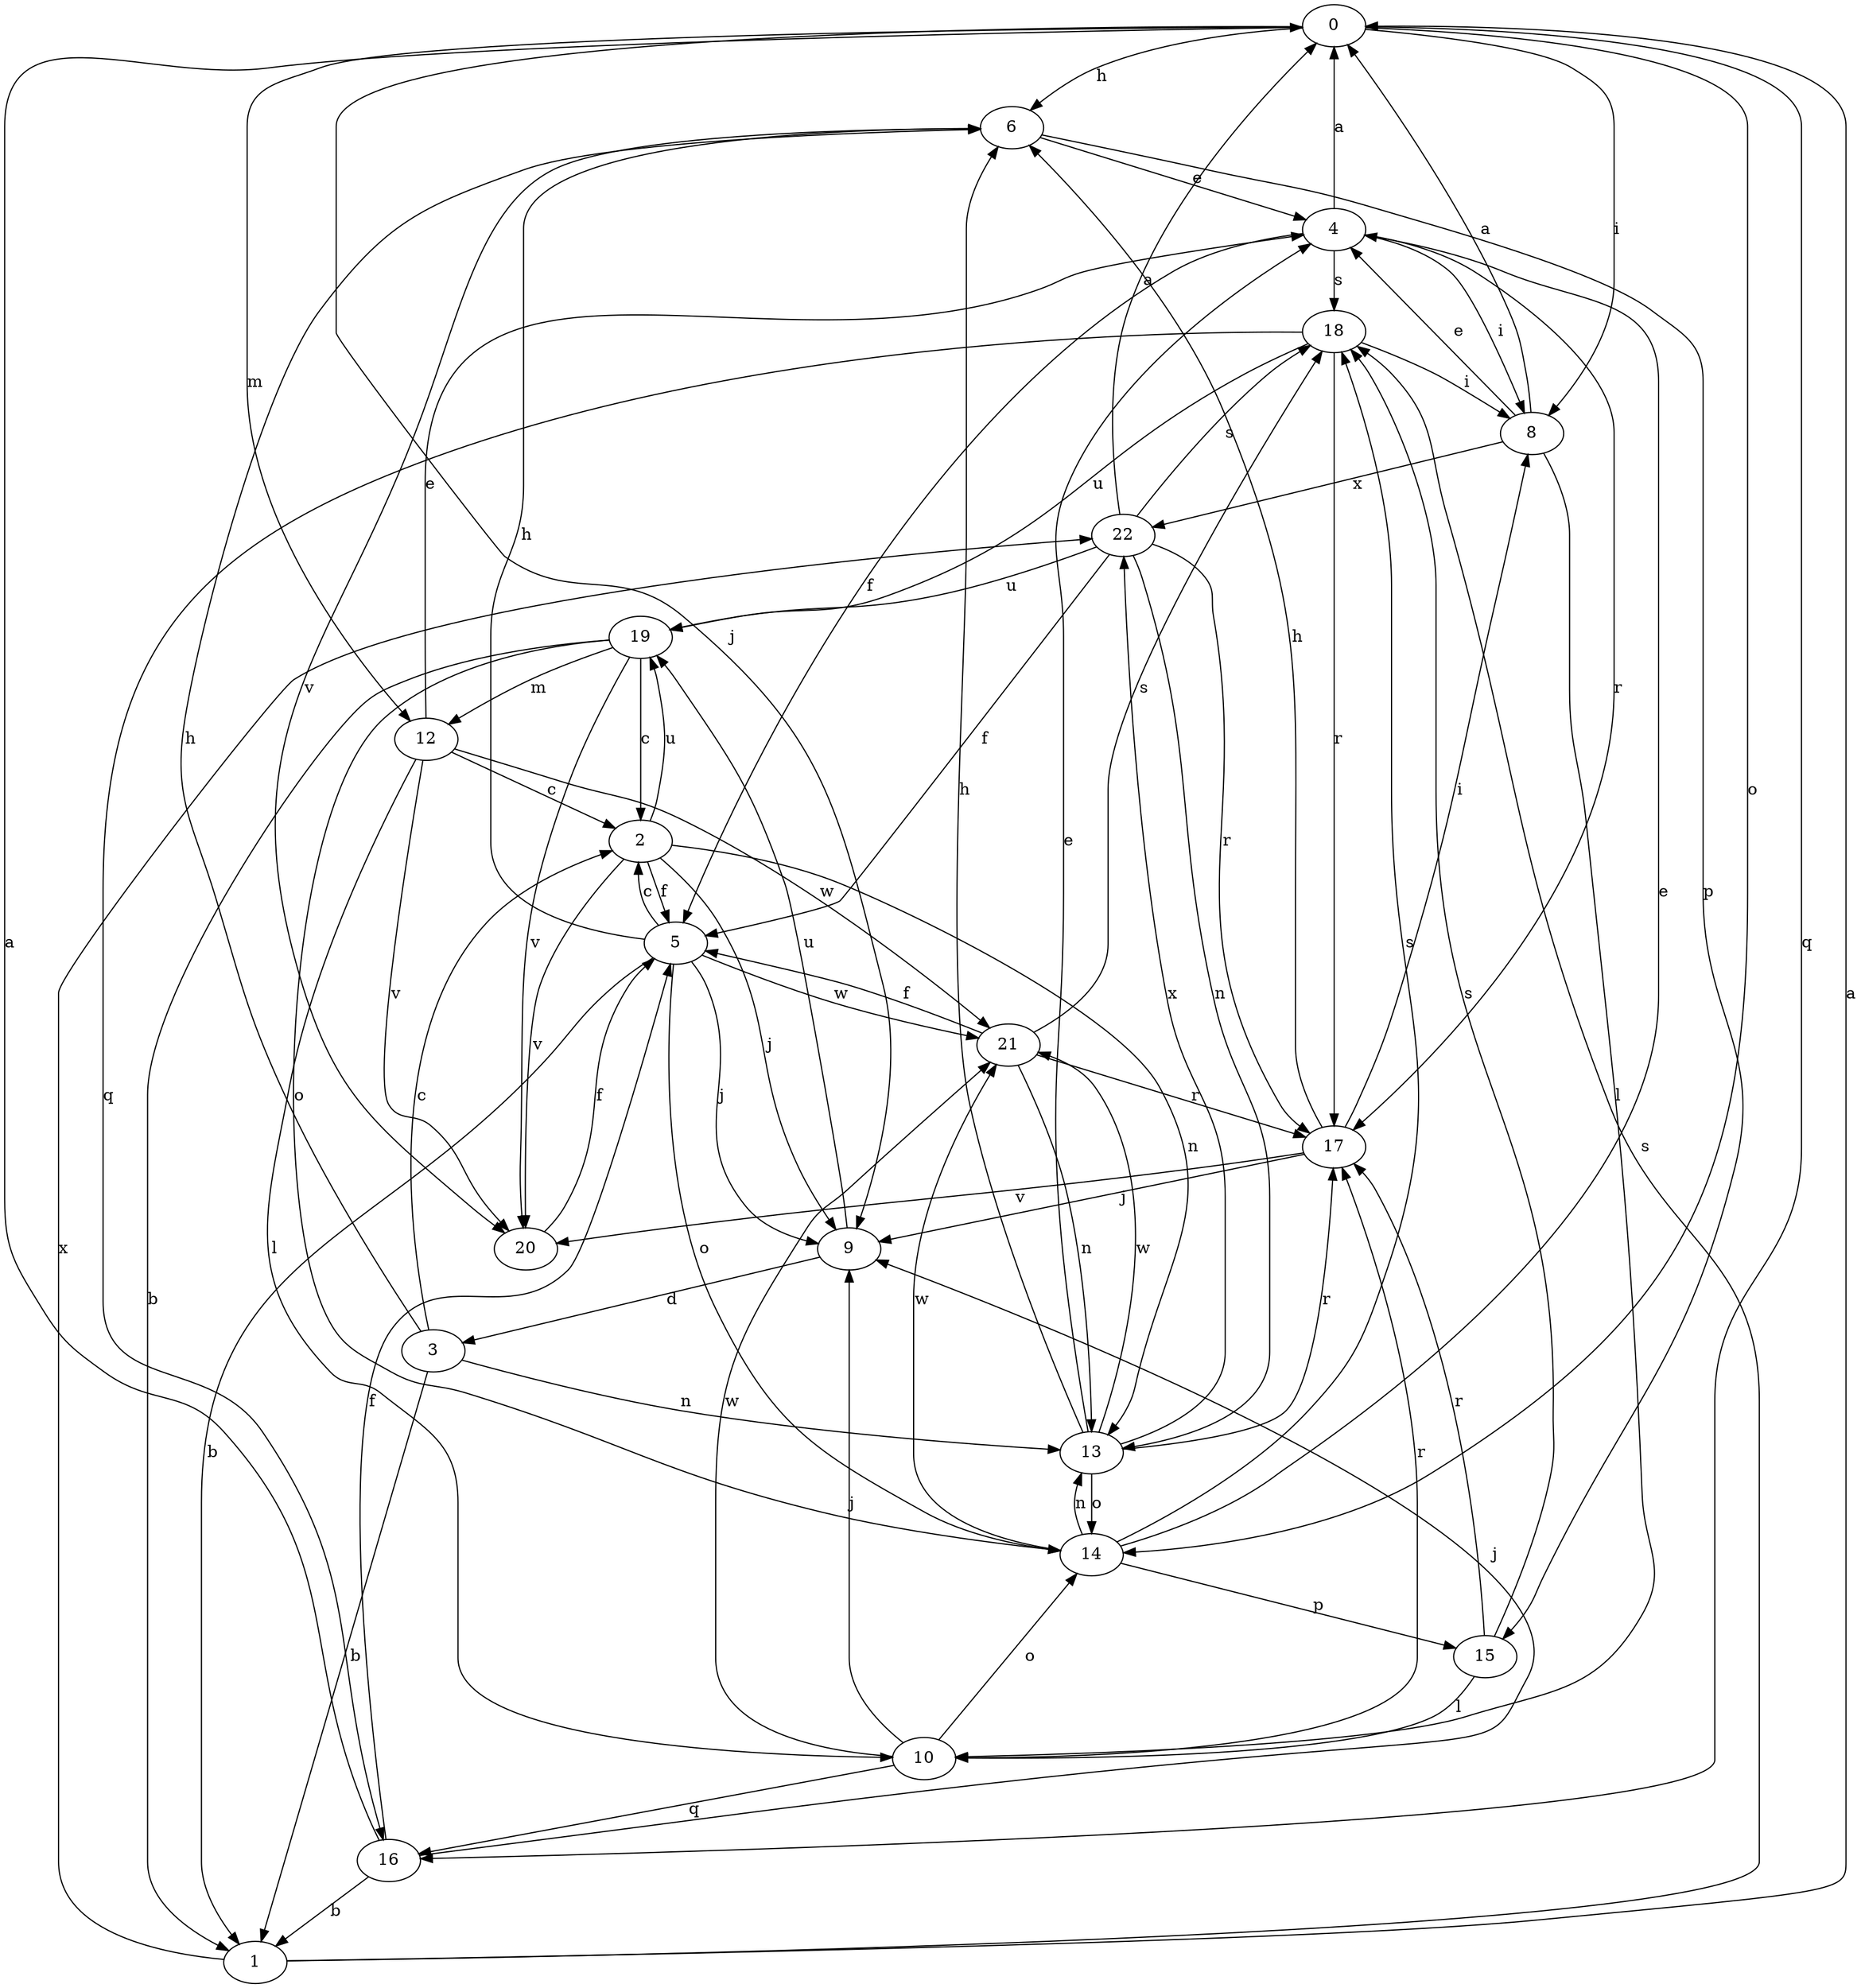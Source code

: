 strict digraph  {
0;
1;
2;
3;
4;
5;
6;
8;
9;
10;
12;
13;
14;
15;
16;
17;
18;
19;
20;
21;
22;
0 -> 6  [label=h];
0 -> 8  [label=i];
0 -> 9  [label=j];
0 -> 12  [label=m];
0 -> 14  [label=o];
0 -> 16  [label=q];
1 -> 0  [label=a];
1 -> 18  [label=s];
1 -> 22  [label=x];
2 -> 5  [label=f];
2 -> 9  [label=j];
2 -> 13  [label=n];
2 -> 19  [label=u];
2 -> 20  [label=v];
3 -> 1  [label=b];
3 -> 2  [label=c];
3 -> 6  [label=h];
3 -> 13  [label=n];
4 -> 0  [label=a];
4 -> 5  [label=f];
4 -> 8  [label=i];
4 -> 17  [label=r];
4 -> 18  [label=s];
5 -> 1  [label=b];
5 -> 2  [label=c];
5 -> 6  [label=h];
5 -> 9  [label=j];
5 -> 14  [label=o];
5 -> 21  [label=w];
6 -> 4  [label=e];
6 -> 15  [label=p];
6 -> 20  [label=v];
8 -> 0  [label=a];
8 -> 4  [label=e];
8 -> 10  [label=l];
8 -> 22  [label=x];
9 -> 3  [label=d];
9 -> 19  [label=u];
10 -> 9  [label=j];
10 -> 14  [label=o];
10 -> 16  [label=q];
10 -> 17  [label=r];
10 -> 21  [label=w];
12 -> 2  [label=c];
12 -> 4  [label=e];
12 -> 10  [label=l];
12 -> 20  [label=v];
12 -> 21  [label=w];
13 -> 4  [label=e];
13 -> 6  [label=h];
13 -> 14  [label=o];
13 -> 17  [label=r];
13 -> 21  [label=w];
13 -> 22  [label=x];
14 -> 4  [label=e];
14 -> 13  [label=n];
14 -> 15  [label=p];
14 -> 18  [label=s];
14 -> 21  [label=w];
15 -> 10  [label=l];
15 -> 17  [label=r];
15 -> 18  [label=s];
16 -> 0  [label=a];
16 -> 1  [label=b];
16 -> 5  [label=f];
16 -> 9  [label=j];
17 -> 6  [label=h];
17 -> 8  [label=i];
17 -> 9  [label=j];
17 -> 20  [label=v];
18 -> 8  [label=i];
18 -> 16  [label=q];
18 -> 17  [label=r];
18 -> 19  [label=u];
19 -> 1  [label=b];
19 -> 2  [label=c];
19 -> 12  [label=m];
19 -> 14  [label=o];
19 -> 20  [label=v];
20 -> 5  [label=f];
21 -> 5  [label=f];
21 -> 13  [label=n];
21 -> 17  [label=r];
21 -> 18  [label=s];
22 -> 0  [label=a];
22 -> 5  [label=f];
22 -> 13  [label=n];
22 -> 17  [label=r];
22 -> 18  [label=s];
22 -> 19  [label=u];
}
